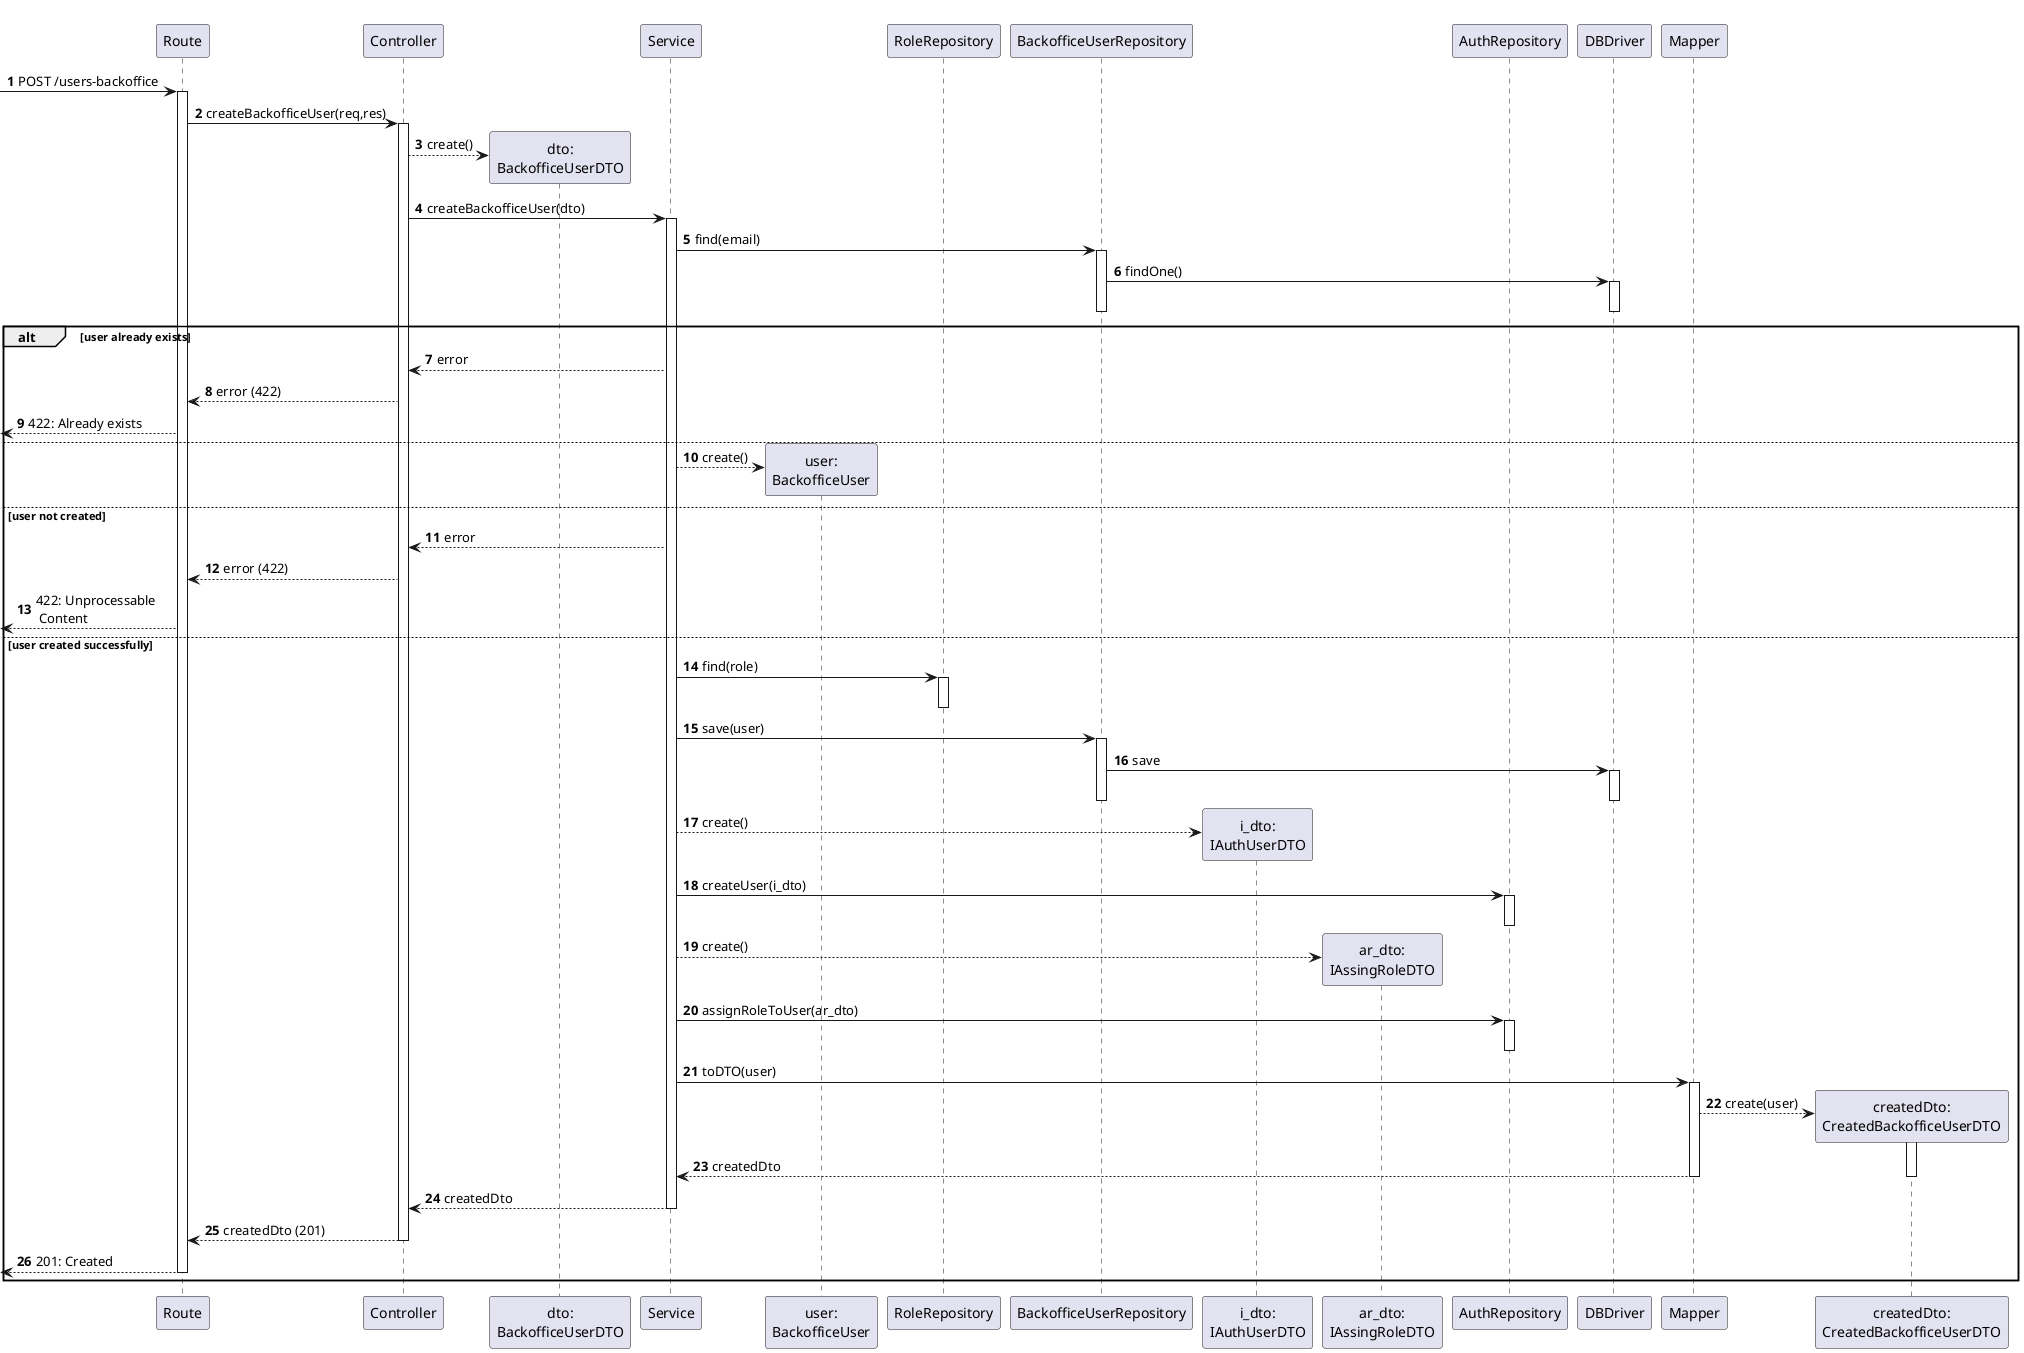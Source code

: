 @startuml
autonumber

participant "Route" as r
participant "Controller" as ctrl
participant "dto:\nBackofficeUserDTO" as xdto
participant "Service" as svc
participant "user:\nBackofficeUser" as b

participant "RoleRepository" as r_repo
participant "BackofficeUserRepository" as repo
participant "i_dto:\nIAuthUserDTO" as i_dto
participant "ar_dto:\nIAssingRoleDTO" as ar_dto
participant "AuthRepository" as a_repo


participant "DBDriver" as db


participant "Mapper" as map

participant "createdDto:\nCreatedBackofficeUserDTO" as dto


[-> r : POST /users-backoffice
activate r
    r -> ctrl : createBackofficeUser(req,res)

    activate ctrl
        ctrl --> xdto ** : create()
        ctrl -> svc : createBackofficeUser(dto)
        activate svc
            svc -> repo: find(email)
            activate repo
                repo -> db : findOne()
                activate db
                deactivate db
            deactivate repo

            alt user already exists
                svc --> ctrl : error
                ctrl --> r : error (422)
                [<-- r : 422: Already exists

            else
                svc --> b ** : create()

            else user not created
                svc --> ctrl : error
                ctrl --> r : error (422)
                [<-- r : 422: Unprocessable\n Content

            else user created successfully

                svc -> r_repo: find(role)
                activate r_repo
                deactivate r_repo

                svc -> repo : save(user)
                activate repo
                    repo -> db : save
                    activate db
                    deactivate db
                deactivate repo

                svc --> i_dto ** : create()
                svc -> a_repo : createUser(i_dto)
                activate a_repo
                deactivate a_repo

                svc --> ar_dto ** : create()
                svc -> a_repo : assignRoleToUser(ar_dto)
                activate a_repo
                deactivate a_repo

                svc -> map : toDTO(user)
                activate map
                    map --> dto **: create(user)
                    activate dto
                        map --> svc : createdDto
                    deactivate dto
                deactivate map

                svc --> ctrl : createdDto
            deactivate svc

            ctrl --> r : createdDto (201)
        deactivate ctrl
    [<-- r : 201: Created
deactivate r
end

@enduml

